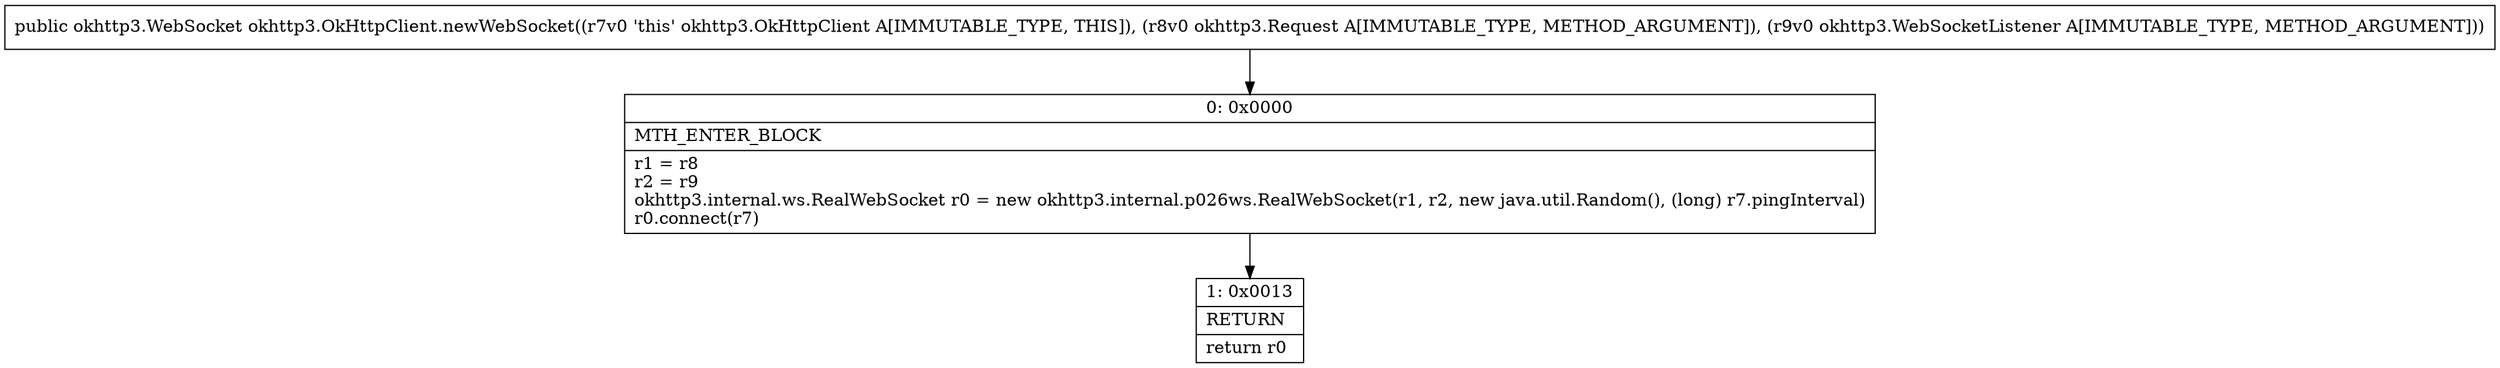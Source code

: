 digraph "CFG forokhttp3.OkHttpClient.newWebSocket(Lokhttp3\/Request;Lokhttp3\/WebSocketListener;)Lokhttp3\/WebSocket;" {
Node_0 [shape=record,label="{0\:\ 0x0000|MTH_ENTER_BLOCK\l|r1 = r8\lr2 = r9\lokhttp3.internal.ws.RealWebSocket r0 = new okhttp3.internal.p026ws.RealWebSocket(r1, r2, new java.util.Random(), (long) r7.pingInterval)\lr0.connect(r7)\l}"];
Node_1 [shape=record,label="{1\:\ 0x0013|RETURN\l|return r0\l}"];
MethodNode[shape=record,label="{public okhttp3.WebSocket okhttp3.OkHttpClient.newWebSocket((r7v0 'this' okhttp3.OkHttpClient A[IMMUTABLE_TYPE, THIS]), (r8v0 okhttp3.Request A[IMMUTABLE_TYPE, METHOD_ARGUMENT]), (r9v0 okhttp3.WebSocketListener A[IMMUTABLE_TYPE, METHOD_ARGUMENT])) }"];
MethodNode -> Node_0;
Node_0 -> Node_1;
}


